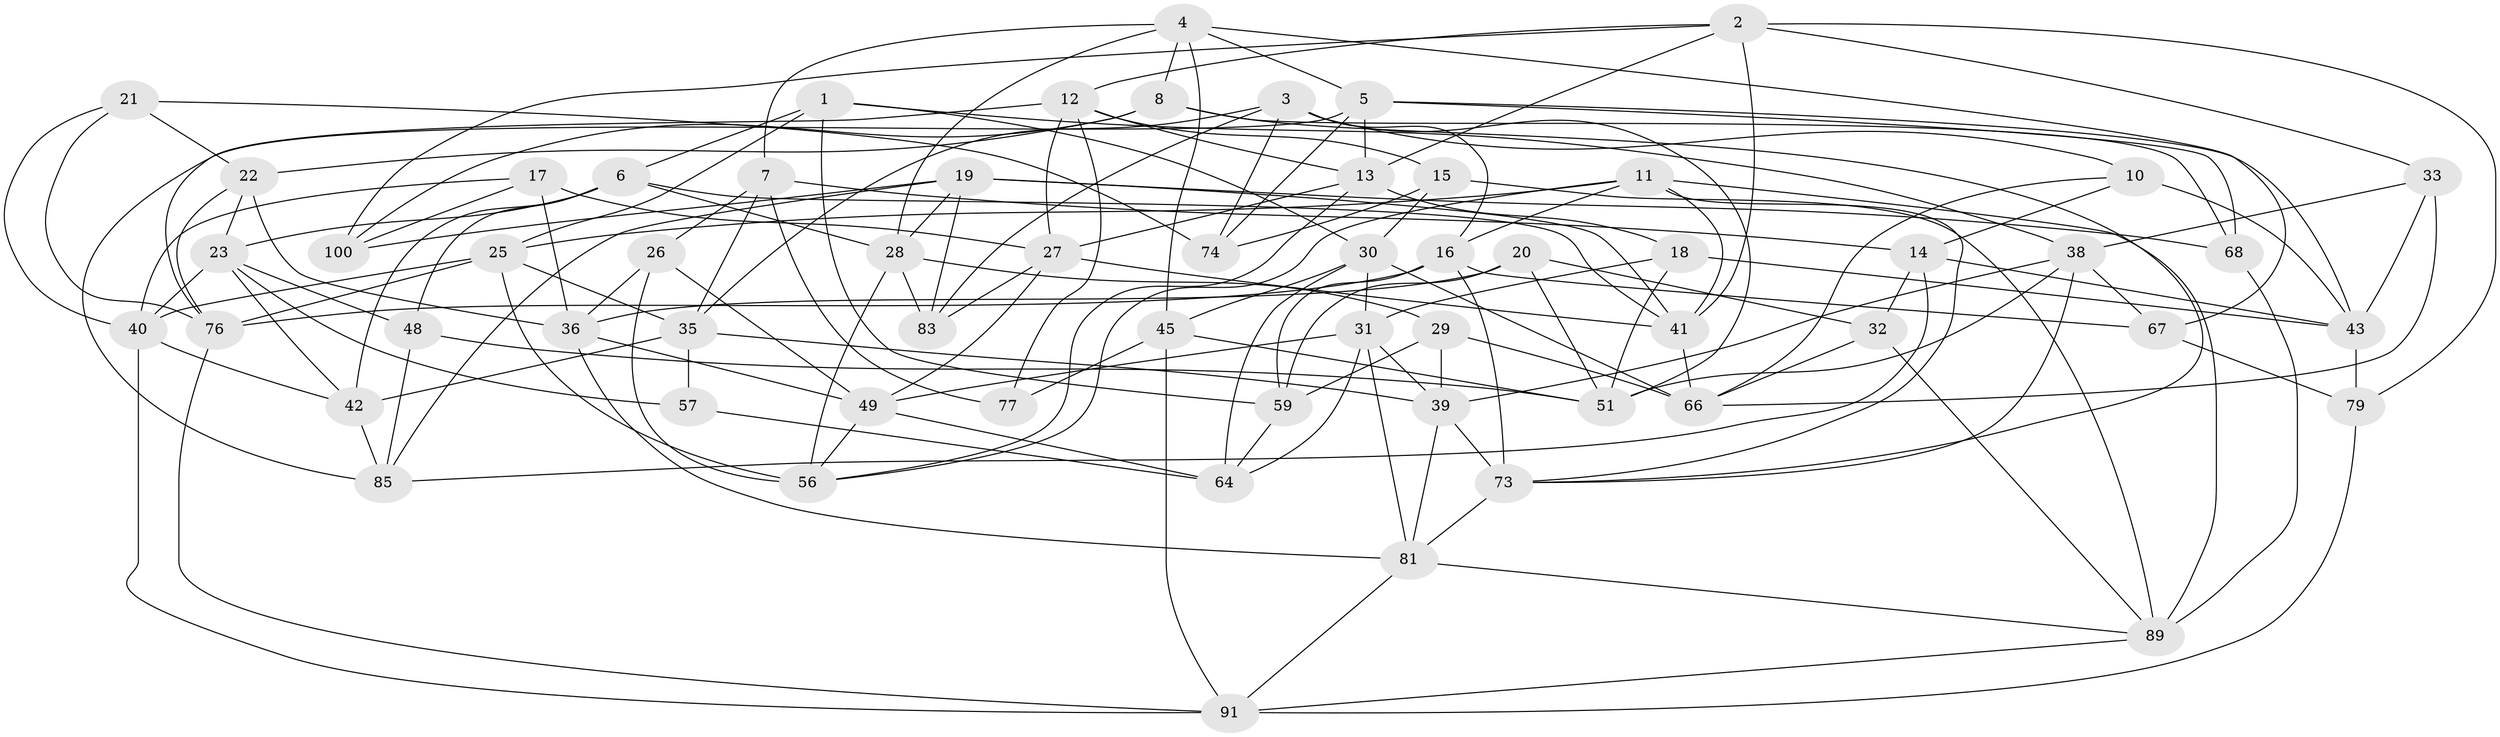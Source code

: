 // Generated by graph-tools (version 1.1) at 2025/52/02/27/25 19:52:29]
// undirected, 61 vertices, 158 edges
graph export_dot {
graph [start="1"]
  node [color=gray90,style=filled];
  1 [super="+65"];
  2 [super="+75"];
  3 [super="+9"];
  4 [super="+102"];
  5 [super="+54"];
  6 [super="+52"];
  7 [super="+61"];
  8 [super="+50"];
  10;
  11 [super="+70"];
  12 [super="+58"];
  13 [super="+46"];
  14 [super="+96"];
  15;
  16 [super="+53"];
  17;
  18;
  19 [super="+63"];
  20;
  21;
  22 [super="+60"];
  23 [super="+24"];
  25 [super="+99"];
  26;
  27 [super="+47"];
  28 [super="+86"];
  29;
  30 [super="+71"];
  31 [super="+34"];
  32;
  33;
  35 [super="+37"];
  36 [super="+94"];
  38 [super="+88"];
  39 [super="+93"];
  40 [super="+44"];
  41 [super="+78"];
  42 [super="+55"];
  43 [super="+97"];
  45 [super="+90"];
  48;
  49 [super="+101"];
  51 [super="+62"];
  56 [super="+82"];
  57;
  59 [super="+69"];
  64 [super="+95"];
  66 [super="+72"];
  67;
  68;
  73 [super="+80"];
  74;
  76 [super="+84"];
  77;
  79;
  81 [super="+98"];
  83;
  85 [super="+87"];
  89 [super="+92"];
  91 [super="+103"];
  100;
  1 -- 38;
  1 -- 59 [weight=2];
  1 -- 30;
  1 -- 25;
  1 -- 6;
  2 -- 100;
  2 -- 79;
  2 -- 12;
  2 -- 41;
  2 -- 13;
  2 -- 33;
  3 -- 16;
  3 -- 83;
  3 -- 74;
  3 -- 51;
  3 -- 10;
  3 -- 35;
  4 -- 5;
  4 -- 45;
  4 -- 8;
  4 -- 67;
  4 -- 28;
  4 -- 7;
  5 -- 13;
  5 -- 68;
  5 -- 74;
  5 -- 85;
  5 -- 43;
  6 -- 41;
  6 -- 48;
  6 -- 42;
  6 -- 28;
  6 -- 23;
  7 -- 35;
  7 -- 77;
  7 -- 26;
  7 -- 14 [weight=2];
  8 -- 100;
  8 -- 22 [weight=2];
  8 -- 73;
  8 -- 68;
  10 -- 14;
  10 -- 66;
  10 -- 43;
  11 -- 89;
  11 -- 41;
  11 -- 73;
  11 -- 16;
  11 -- 25;
  11 -- 56;
  12 -- 13;
  12 -- 27;
  12 -- 77;
  12 -- 15;
  12 -- 76;
  13 -- 18;
  13 -- 56;
  13 -- 27;
  14 -- 32;
  14 -- 43;
  14 -- 85;
  15 -- 74;
  15 -- 89;
  15 -- 30;
  16 -- 67;
  16 -- 59;
  16 -- 73;
  16 -- 76;
  17 -- 100;
  17 -- 36;
  17 -- 40;
  17 -- 27;
  18 -- 31;
  18 -- 43;
  18 -- 51;
  19 -- 83;
  19 -- 28;
  19 -- 100;
  19 -- 68;
  19 -- 85;
  19 -- 41;
  20 -- 59;
  20 -- 36;
  20 -- 32;
  20 -- 51;
  21 -- 74;
  21 -- 22;
  21 -- 76;
  21 -- 40;
  22 -- 36;
  22 -- 23;
  22 -- 76;
  23 -- 48;
  23 -- 57;
  23 -- 40;
  23 -- 42;
  25 -- 40;
  25 -- 35;
  25 -- 76;
  25 -- 56;
  26 -- 56;
  26 -- 36;
  26 -- 49;
  27 -- 83;
  27 -- 41;
  27 -- 49;
  28 -- 29;
  28 -- 83;
  28 -- 56;
  29 -- 39;
  29 -- 59;
  29 -- 66;
  30 -- 64;
  30 -- 66;
  30 -- 45;
  30 -- 31;
  31 -- 64;
  31 -- 81;
  31 -- 49;
  31 -- 39;
  32 -- 66;
  32 -- 89;
  33 -- 43;
  33 -- 66;
  33 -- 38;
  35 -- 57;
  35 -- 42;
  35 -- 39;
  36 -- 49;
  36 -- 81;
  38 -- 73;
  38 -- 51;
  38 -- 67;
  38 -- 39;
  39 -- 73;
  39 -- 81;
  40 -- 42;
  40 -- 91;
  41 -- 66;
  42 -- 85 [weight=2];
  43 -- 79;
  45 -- 77 [weight=2];
  45 -- 91;
  45 -- 51;
  48 -- 85;
  48 -- 51;
  49 -- 64;
  49 -- 56;
  57 -- 64 [weight=2];
  59 -- 64;
  67 -- 79;
  68 -- 89;
  73 -- 81;
  76 -- 91;
  79 -- 91;
  81 -- 89;
  81 -- 91;
  89 -- 91;
}
